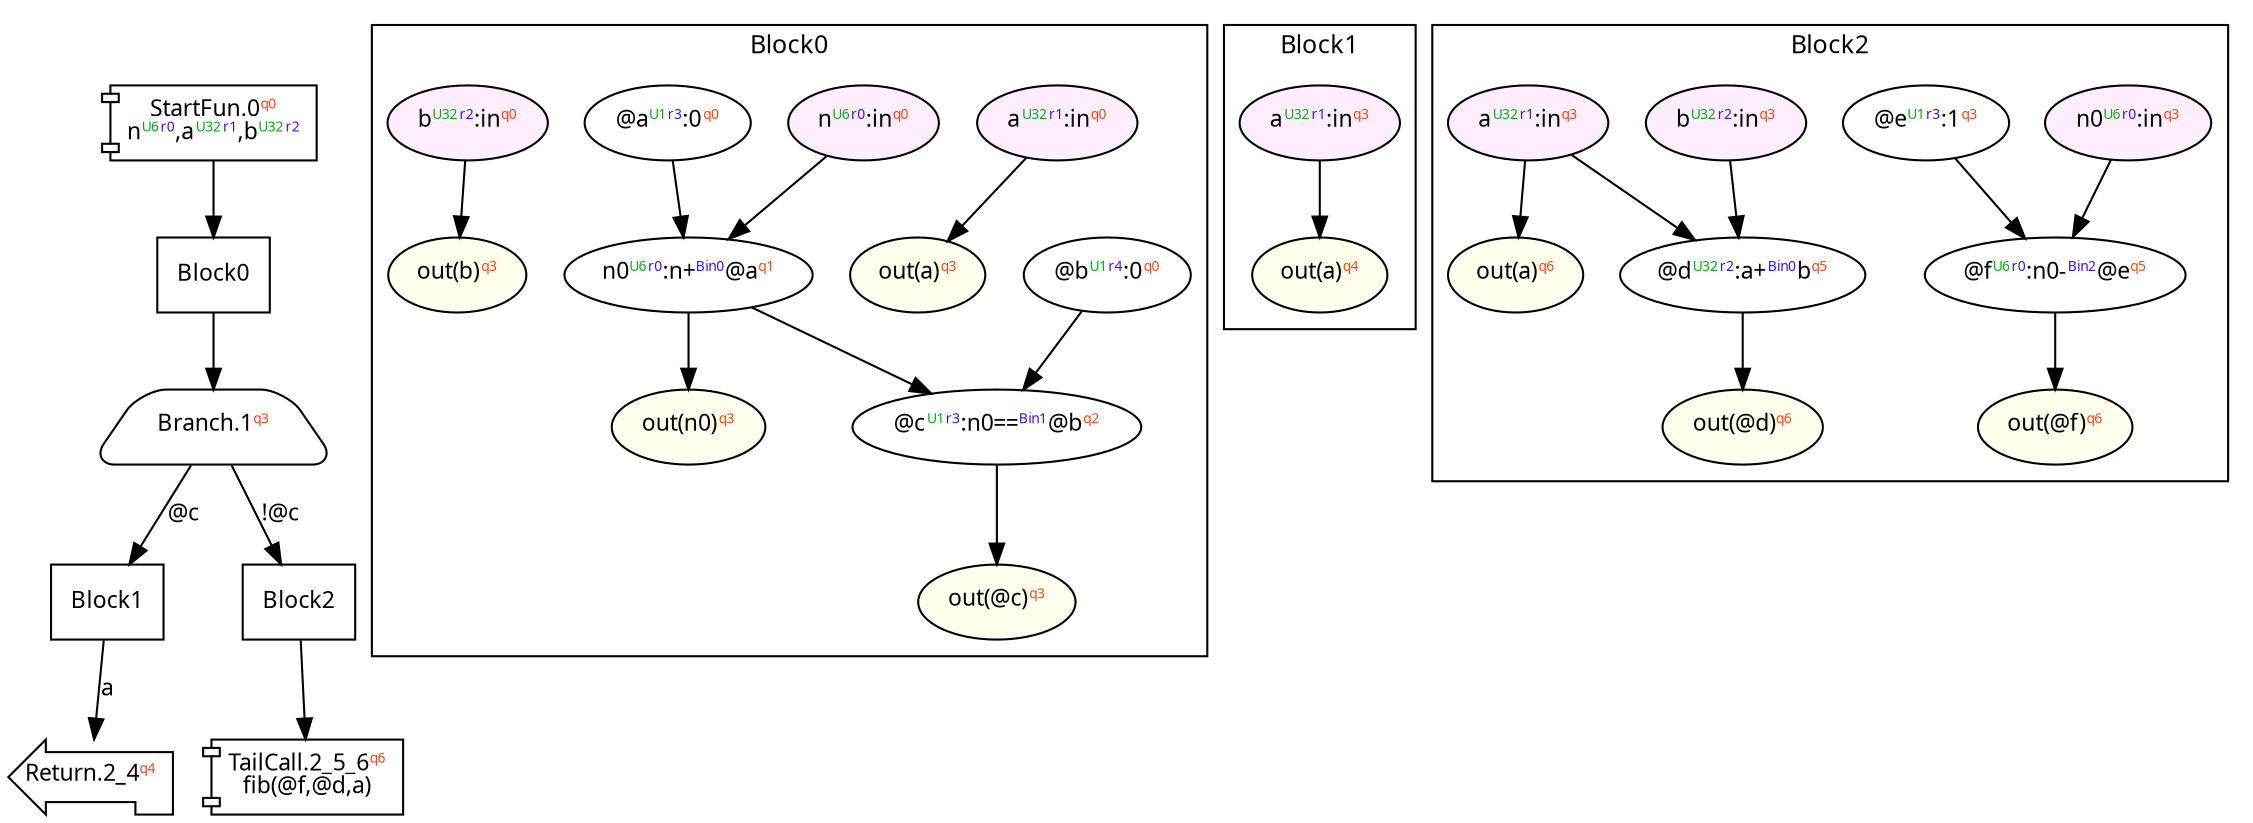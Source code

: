 digraph Program_ {
  graph [fontname = "Monaco", fontsize = 12, ranksep = 0.5];
  node [shape = box, fontname = "Monaco", fontsize = 11; colorscheme = pastel19];
  edge [fontname = "Monaco", fontsize = 11; colorscheme = pastel19];
  Jump0[label = <StartFun.0<font color="#ff4411" point-size="8"><sup>q0</sup></font><br/>n<font color="#00aa11" point-size="8"><sup>U6</sup></font><font color="#3311ff" point-size="8"><sup>r0</sup></font>,a<font color="#00aa11" point-size="8"><sup>U32</sup></font><font color="#3311ff" point-size="8"><sup>r1</sup></font>,b<font color="#00aa11" point-size="8"><sup>U32</sup></font><font color="#3311ff" point-size="8"><sup>r2</sup></font>>; shape = component];
  Jump0 -> Block0;
  Jump1[
    label = <Branch.1<font color="#ff4411" point-size="8"><sup>q3</sup></font>>;
    shape = trapezium; style = rounded;
  ];
  Block0 -> Jump1;
  Jump1 -> Block1 [label="@c"];
  Jump1 -> Block2 [label="!@c"];
  Jump2_4[label = <Return.2_4<font color="#ff4411" point-size="8"><sup>q4</sup></font>>; shape = lpromoter];
  Block1 -> Jump2_4 [label="a"];
  Jump2_5_6[label = <TailCall.2_5_6<font color="#ff4411" point-size="8"><sup>q6</sup></font><br/>fib(@f,@d,a)>; shape = component];
  Block2 -> Jump2_5_6;
  Block0 [label = "Block0"];
  Block1 [label = "Block1"];
  Block2 [label = "Block2"];
  subgraph cluster_dfg_Block0 {
    node [shape = oval];
    label = "Block0";
    0 [label=<@a<font color="#00aa11" point-size="8"><sup>U1</sup></font><font color="#3311ff" point-size="8"><sup>r3</sup></font>:0<font color="#ff4411" point-size="8"><sup>q0</sup></font>>; ];
    20 [label=<out(n0)<font color="#ff4411" point-size="8"><sup>q3</sup></font>>; style="filled"; fillcolor="#ffffee";];
    1 [label=<n0<font color="#00aa11" point-size="8"><sup>U6</sup></font><font color="#3311ff" point-size="8"><sup>r0</sup></font>:n+<font color="#3311ff" point-size="8"><sup>Bin0</sup></font>@a<font color="#ff4411" point-size="8"><sup>q1</sup></font>>; ];
    21 [label=<out(b)<font color="#ff4411" point-size="8"><sup>q3</sup></font>>; style="filled"; fillcolor="#ffffee";];
    2 [label=<@b<font color="#00aa11" point-size="8"><sup>U1</sup></font><font color="#3311ff" point-size="8"><sup>r4</sup></font>:0<font color="#ff4411" point-size="8"><sup>q0</sup></font>>; ];
    17 [label=<a<font color="#00aa11" point-size="8"><sup>U32</sup></font><font color="#3311ff" point-size="8"><sup>r1</sup></font>:in<font color="#ff4411" point-size="8"><sup>q0</sup></font>>; style="filled"; fillcolor="#ffeeff";];
    22 [label=<out(@c)<font color="#ff4411" point-size="8"><sup>q3</sup></font>>; style="filled"; fillcolor="#ffffee";];
    3 [label=<@c<font color="#00aa11" point-size="8"><sup>U1</sup></font><font color="#3311ff" point-size="8"><sup>r3</sup></font>:n0==<font color="#3311ff" point-size="8"><sup>Bin1</sup></font>@b<font color="#ff4411" point-size="8"><sup>q2</sup></font>>; ];
    18 [label=<b<font color="#00aa11" point-size="8"><sup>U32</sup></font><font color="#3311ff" point-size="8"><sup>r2</sup></font>:in<font color="#ff4411" point-size="8"><sup>q0</sup></font>>; style="filled"; fillcolor="#ffeeff";];
    16 [label=<n<font color="#00aa11" point-size="8"><sup>U6</sup></font><font color="#3311ff" point-size="8"><sup>r0</sup></font>:in<font color="#ff4411" point-size="8"><sup>q0</sup></font>>; style="filled"; fillcolor="#ffeeff";];
    19 [label=<out(a)<font color="#ff4411" point-size="8"><sup>q3</sup></font>>; style="filled"; fillcolor="#ffffee";];
    0 -> 1;
    1 -> 3;
    1 -> 20;
    2 -> 3;
    3 -> 22;
    16 -> 1;
    17 -> 19;
    18 -> 21;
  }
  subgraph cluster_dfg_Block1 {
    node [shape = oval];
    label = "Block1";
    10 [label=<a<font color="#00aa11" point-size="8"><sup>U32</sup></font><font color="#3311ff" point-size="8"><sup>r1</sup></font>:in<font color="#ff4411" point-size="8"><sup>q3</sup></font>>; style="filled"; fillcolor="#ffeeff";];
    11 [label=<out(a)<font color="#ff4411" point-size="8"><sup>q4</sup></font>>; style="filled"; fillcolor="#ffffee";];
    10 -> 11;
  }
  subgraph cluster_dfg_Block2 {
    node [shape = oval];
    label = "Block2";
    5 [label=<@e<font color="#00aa11" point-size="8"><sup>U1</sup></font><font color="#3311ff" point-size="8"><sup>r3</sup></font>:1<font color="#ff4411" point-size="8"><sup>q3</sup></font>>; ];
    14 [label=<b<font color="#00aa11" point-size="8"><sup>U32</sup></font><font color="#3311ff" point-size="8"><sup>r2</sup></font>:in<font color="#ff4411" point-size="8"><sup>q3</sup></font>>; style="filled"; fillcolor="#ffeeff";];
    6 [label=<@f<font color="#00aa11" point-size="8"><sup>U6</sup></font><font color="#3311ff" point-size="8"><sup>r0</sup></font>:n0-<font color="#3311ff" point-size="8"><sup>Bin2</sup></font>@e<font color="#ff4411" point-size="8"><sup>q5</sup></font>>; ];
    13 [label=<n0<font color="#00aa11" point-size="8"><sup>U6</sup></font><font color="#3311ff" point-size="8"><sup>r0</sup></font>:in<font color="#ff4411" point-size="8"><sup>q3</sup></font>>; style="filled"; fillcolor="#ffeeff";];
    12 [label=<a<font color="#00aa11" point-size="8"><sup>U32</sup></font><font color="#3311ff" point-size="8"><sup>r1</sup></font>:in<font color="#ff4411" point-size="8"><sup>q3</sup></font>>; style="filled"; fillcolor="#ffeeff";];
    23 [label=<out(@f)<font color="#ff4411" point-size="8"><sup>q6</sup></font>>; style="filled"; fillcolor="#ffffee";];
    4 [label=<@d<font color="#00aa11" point-size="8"><sup>U32</sup></font><font color="#3311ff" point-size="8"><sup>r2</sup></font>:a+<font color="#3311ff" point-size="8"><sup>Bin0</sup></font>b<font color="#ff4411" point-size="8"><sup>q5</sup></font>>; ];
    24 [label=<out(@d)<font color="#ff4411" point-size="8"><sup>q6</sup></font>>; style="filled"; fillcolor="#ffffee";];
    25 [label=<out(a)<font color="#ff4411" point-size="8"><sup>q6</sup></font>>; style="filled"; fillcolor="#ffffee";];
    4 -> 24;
    5 -> 6;
    6 -> 23;
    12 -> 4;
    12 -> 25;
    13 -> 6;
    14 -> 4;
  }
}
